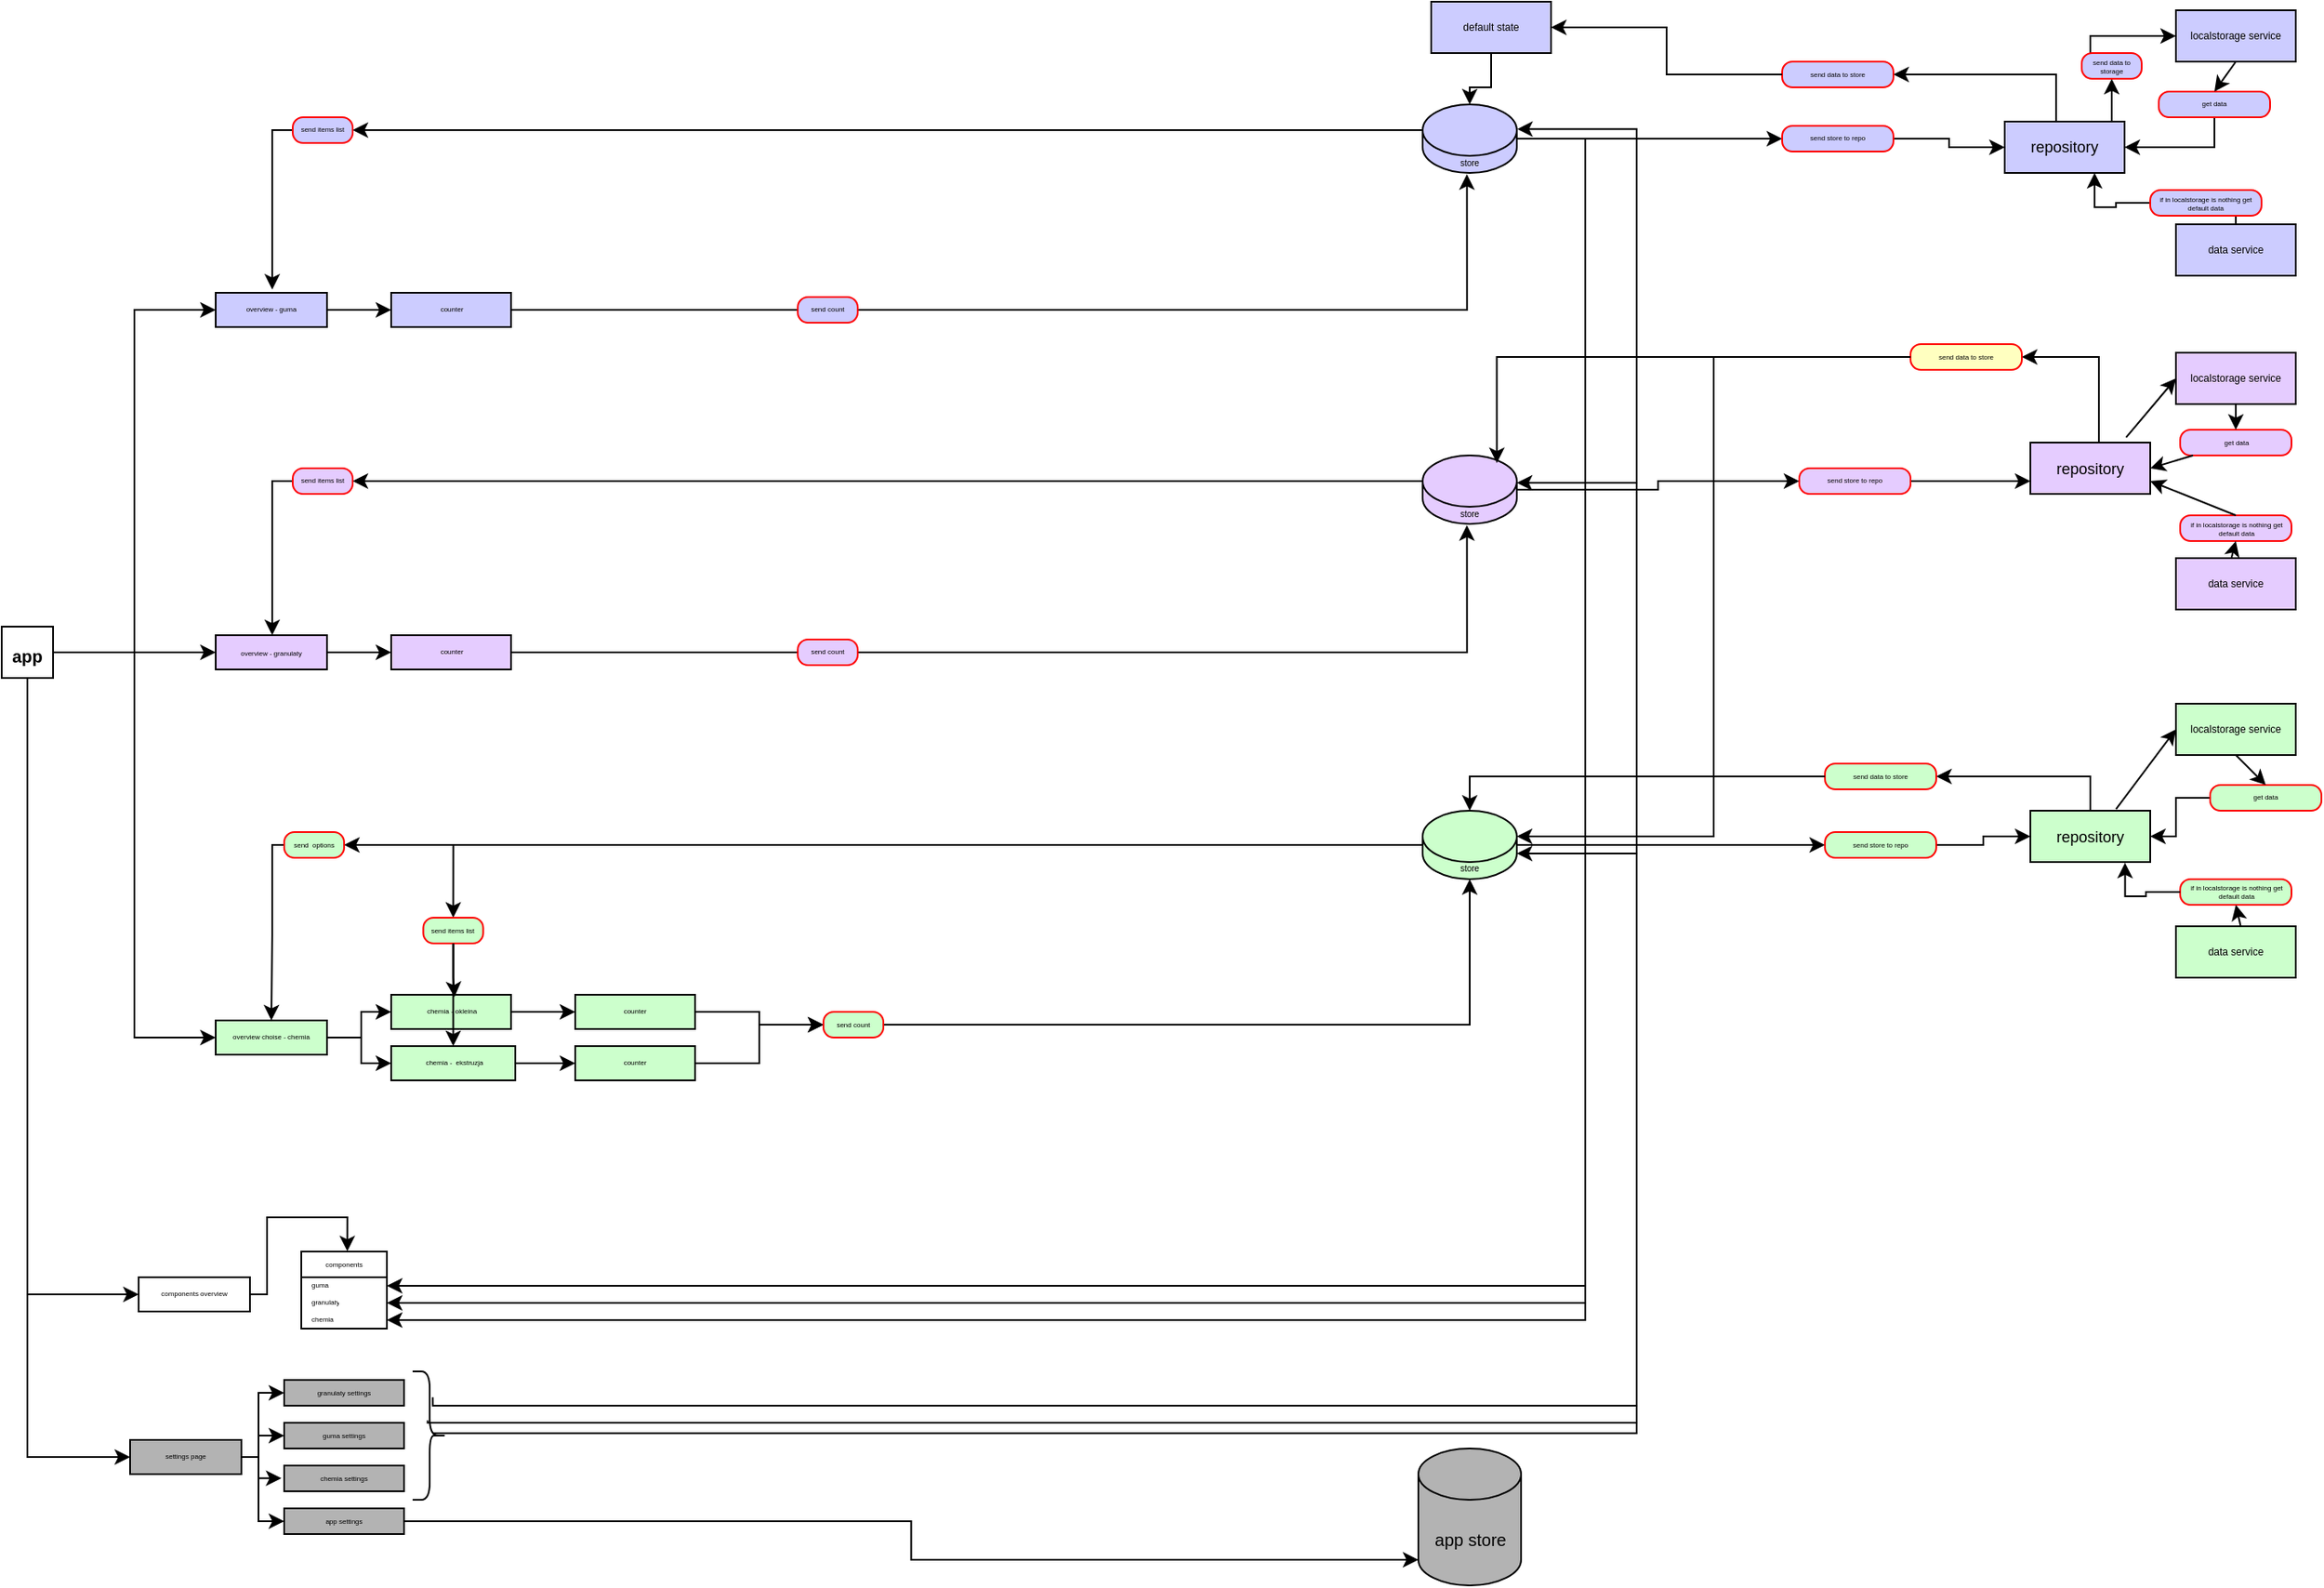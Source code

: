 <mxfile version="22.1.3" type="github">
  <diagram name="Strona-1" id="vJo_PlwXwJMytueYmFME">
    <mxGraphModel dx="1687" dy="1144" grid="1" gridSize="5" guides="1" tooltips="1" connect="1" arrows="1" fold="1" page="1" pageScale="1" pageWidth="827" pageHeight="1169" math="0" shadow="0">
      <root>
        <mxCell id="0" />
        <mxCell id="1" parent="0" />
        <mxCell id="5t5Oaj507h6tdn1SH8KS-3" style="edgeStyle=orthogonalEdgeStyle;rounded=0;orthogonalLoop=1;jettySize=auto;html=1;entryX=0;entryY=0.5;entryDx=0;entryDy=0;" parent="1" source="ZPlOU_6iHk0x4p4LW6sb-2" target="ZPlOU_6iHk0x4p4LW6sb-3" edge="1">
          <mxGeometry relative="1" as="geometry" />
        </mxCell>
        <mxCell id="5t5Oaj507h6tdn1SH8KS-4" style="edgeStyle=orthogonalEdgeStyle;rounded=0;orthogonalLoop=1;jettySize=auto;html=1;" parent="1" source="ZPlOU_6iHk0x4p4LW6sb-2" target="ZPlOU_6iHk0x4p4LW6sb-4" edge="1">
          <mxGeometry relative="1" as="geometry">
            <Array as="points">
              <mxPoint x="65" y="560" />
              <mxPoint x="65" y="560" />
            </Array>
          </mxGeometry>
        </mxCell>
        <mxCell id="5t5Oaj507h6tdn1SH8KS-5" style="edgeStyle=orthogonalEdgeStyle;rounded=0;orthogonalLoop=1;jettySize=auto;html=1;entryX=0;entryY=0.5;entryDx=0;entryDy=0;" parent="1" source="ZPlOU_6iHk0x4p4LW6sb-2" target="ZPlOU_6iHk0x4p4LW6sb-5" edge="1">
          <mxGeometry relative="1" as="geometry" />
        </mxCell>
        <mxCell id="Ds20pNaJ0cgTHtjapRfq-3" style="edgeStyle=orthogonalEdgeStyle;rounded=0;orthogonalLoop=1;jettySize=auto;html=1;entryX=0;entryY=0.5;entryDx=0;entryDy=0;" parent="1" source="ZPlOU_6iHk0x4p4LW6sb-2" target="Ds20pNaJ0cgTHtjapRfq-2" edge="1">
          <mxGeometry relative="1" as="geometry">
            <Array as="points">
              <mxPoint x="30" y="935" />
            </Array>
          </mxGeometry>
        </mxCell>
        <mxCell id="Ds20pNaJ0cgTHtjapRfq-36" style="edgeStyle=orthogonalEdgeStyle;rounded=0;orthogonalLoop=1;jettySize=auto;html=1;entryX=0;entryY=0.5;entryDx=0;entryDy=0;" parent="1" source="ZPlOU_6iHk0x4p4LW6sb-2" target="Ds20pNaJ0cgTHtjapRfq-35" edge="1">
          <mxGeometry relative="1" as="geometry">
            <Array as="points">
              <mxPoint x="30" y="1030" />
            </Array>
          </mxGeometry>
        </mxCell>
        <mxCell id="ZPlOU_6iHk0x4p4LW6sb-2" value="&lt;h1 style=&quot;line-height: 0%;&quot;&gt;&lt;font style=&quot;font-size: 10px;&quot;&gt;app&lt;/font&gt;&lt;/h1&gt;" style="whiteSpace=wrap;html=1;aspect=fixed;strokeWidth=1;" parent="1" vertex="1">
          <mxGeometry x="15" y="545" width="30" height="30" as="geometry" />
        </mxCell>
        <mxCell id="5t5Oaj507h6tdn1SH8KS-15" style="edgeStyle=orthogonalEdgeStyle;rounded=0;orthogonalLoop=1;jettySize=auto;html=1;entryX=0;entryY=0.5;entryDx=0;entryDy=0;shadow=0;fillColor=#CCCCFF;" parent="1" source="ZPlOU_6iHk0x4p4LW6sb-3" target="5t5Oaj507h6tdn1SH8KS-9" edge="1">
          <mxGeometry relative="1" as="geometry" />
        </mxCell>
        <mxCell id="ZPlOU_6iHk0x4p4LW6sb-3" value="overview - guma" style="rounded=0;whiteSpace=wrap;html=1;fontSize=4;fillColor=#CCCCFF;" parent="1" vertex="1">
          <mxGeometry x="140" y="350" width="65" height="20" as="geometry" />
        </mxCell>
        <mxCell id="5t5Oaj507h6tdn1SH8KS-16" style="edgeStyle=orthogonalEdgeStyle;rounded=0;orthogonalLoop=1;jettySize=auto;html=1;entryX=0;entryY=0.5;entryDx=0;entryDy=0;fillColor=#E5CCFF;" parent="1" source="ZPlOU_6iHk0x4p4LW6sb-4" target="5t5Oaj507h6tdn1SH8KS-11" edge="1">
          <mxGeometry relative="1" as="geometry" />
        </mxCell>
        <mxCell id="ZPlOU_6iHk0x4p4LW6sb-4" value="&lt;span style=&quot;font-size: 4px;&quot;&gt;overview - granulaty&lt;/span&gt;" style="rounded=0;whiteSpace=wrap;html=1;fontSize=6;fillColor=#E5CCFF;" parent="1" vertex="1">
          <mxGeometry x="140" y="550" width="65" height="20" as="geometry" />
        </mxCell>
        <mxCell id="5t5Oaj507h6tdn1SH8KS-17" style="edgeStyle=orthogonalEdgeStyle;rounded=0;orthogonalLoop=1;jettySize=auto;html=1;entryX=0;entryY=0.5;entryDx=0;entryDy=0;fillColor=#CCFFCC;" parent="1" source="ZPlOU_6iHk0x4p4LW6sb-5" target="5t5Oaj507h6tdn1SH8KS-12" edge="1">
          <mxGeometry relative="1" as="geometry" />
        </mxCell>
        <mxCell id="5t5Oaj507h6tdn1SH8KS-18" style="edgeStyle=orthogonalEdgeStyle;rounded=0;orthogonalLoop=1;jettySize=auto;html=1;fillColor=#CCFFCC;" parent="1" source="ZPlOU_6iHk0x4p4LW6sb-5" target="5t5Oaj507h6tdn1SH8KS-13" edge="1">
          <mxGeometry relative="1" as="geometry" />
        </mxCell>
        <mxCell id="ZPlOU_6iHk0x4p4LW6sb-5" value="overview choise - chemia" style="rounded=0;whiteSpace=wrap;html=1;fontSize=4;fillColor=#CCFFCC;" parent="1" vertex="1">
          <mxGeometry x="140" y="775" width="65" height="20" as="geometry" />
        </mxCell>
        <mxCell id="5t5Oaj507h6tdn1SH8KS-40" style="edgeStyle=orthogonalEdgeStyle;rounded=0;orthogonalLoop=1;jettySize=auto;html=1;entryX=1;entryY=0.5;entryDx=0;entryDy=0;shadow=0;fillColor=#CCCCFF;" parent="1" source="5t5Oaj507h6tdn1SH8KS-6" target="5t5Oaj507h6tdn1SH8KS-31" edge="1">
          <mxGeometry relative="1" as="geometry">
            <Array as="points">
              <mxPoint x="685" y="255" />
              <mxPoint x="685" y="255" />
            </Array>
          </mxGeometry>
        </mxCell>
        <mxCell id="Ds20pNaJ0cgTHtjapRfq-71" style="edgeStyle=orthogonalEdgeStyle;rounded=0;orthogonalLoop=1;jettySize=auto;html=1;" parent="1" source="5t5Oaj507h6tdn1SH8KS-6" target="Ds20pNaJ0cgTHtjapRfq-6" edge="1">
          <mxGeometry relative="1" as="geometry">
            <Array as="points">
              <mxPoint x="940" y="260" />
              <mxPoint x="940" y="930" />
            </Array>
          </mxGeometry>
        </mxCell>
        <mxCell id="Ds20pNaJ0cgTHtjapRfq-118" style="edgeStyle=orthogonalEdgeStyle;rounded=0;orthogonalLoop=1;jettySize=auto;html=1;entryX=0;entryY=0.5;entryDx=0;entryDy=0;shadow=0;fillColor=#CCCCFF;" parent="1" source="5t5Oaj507h6tdn1SH8KS-6" target="Ds20pNaJ0cgTHtjapRfq-115" edge="1">
          <mxGeometry relative="1" as="geometry" />
        </mxCell>
        <mxCell id="5t5Oaj507h6tdn1SH8KS-6" value="store" style="shape=cylinder3;whiteSpace=wrap;html=1;boundedLbl=1;backgroundOutline=1;size=15;fontSize=5;shadow=0;fillColor=#CCCCFF;" parent="1" vertex="1">
          <mxGeometry x="845" y="240" width="55" height="40" as="geometry" />
        </mxCell>
        <mxCell id="5t5Oaj507h6tdn1SH8KS-9" value="counter" style="rounded=0;whiteSpace=wrap;html=1;fontSize=4;fillColor=#CCCCFF;" parent="1" vertex="1">
          <mxGeometry x="242.5" y="350" width="70" height="20" as="geometry" />
        </mxCell>
        <mxCell id="Ds20pNaJ0cgTHtjapRfq-18" style="edgeStyle=orthogonalEdgeStyle;rounded=0;orthogonalLoop=1;jettySize=auto;html=1;entryX=0;entryY=0.5;entryDx=0;entryDy=0;fillColor=#CCFFCC;" parent="1" source="5t5Oaj507h6tdn1SH8KS-10" target="5t5Oaj507h6tdn1SH8KS-58" edge="1">
          <mxGeometry relative="1" as="geometry" />
        </mxCell>
        <mxCell id="5t5Oaj507h6tdn1SH8KS-10" value="counter" style="rounded=0;whiteSpace=wrap;html=1;fontSize=4;fillColor=#CCFFCC;" parent="1" vertex="1">
          <mxGeometry x="350" y="760" width="70" height="20" as="geometry" />
        </mxCell>
        <mxCell id="5t5Oaj507h6tdn1SH8KS-11" value="counter" style="rounded=0;whiteSpace=wrap;html=1;fontSize=4;fillColor=#E5CCFF;" parent="1" vertex="1">
          <mxGeometry x="242.5" y="550" width="70" height="20" as="geometry" />
        </mxCell>
        <mxCell id="5t5Oaj507h6tdn1SH8KS-19" style="edgeStyle=orthogonalEdgeStyle;rounded=0;orthogonalLoop=1;jettySize=auto;html=1;exitX=1;exitY=0.5;exitDx=0;exitDy=0;fillColor=#CCFFCC;" parent="1" source="5t5Oaj507h6tdn1SH8KS-12" target="5t5Oaj507h6tdn1SH8KS-10" edge="1">
          <mxGeometry relative="1" as="geometry" />
        </mxCell>
        <mxCell id="5t5Oaj507h6tdn1SH8KS-12" value="chemia - okleina" style="rounded=0;whiteSpace=wrap;html=1;fontSize=4;fillColor=#CCFFCC;" parent="1" vertex="1">
          <mxGeometry x="242.5" y="760" width="70" height="20" as="geometry" />
        </mxCell>
        <mxCell id="5t5Oaj507h6tdn1SH8KS-22" style="edgeStyle=orthogonalEdgeStyle;rounded=0;orthogonalLoop=1;jettySize=auto;html=1;entryX=0;entryY=0.5;entryDx=0;entryDy=0;fillColor=#CCFFCC;" parent="1" source="5t5Oaj507h6tdn1SH8KS-13" target="5t5Oaj507h6tdn1SH8KS-14" edge="1">
          <mxGeometry relative="1" as="geometry" />
        </mxCell>
        <mxCell id="5t5Oaj507h6tdn1SH8KS-13" value="chemia -&amp;nbsp; ekstruzja" style="rounded=0;whiteSpace=wrap;html=1;fontSize=4;fillColor=#CCFFCC;" parent="1" vertex="1">
          <mxGeometry x="242.5" y="790" width="72.5" height="20" as="geometry" />
        </mxCell>
        <mxCell id="Ds20pNaJ0cgTHtjapRfq-19" style="edgeStyle=orthogonalEdgeStyle;rounded=0;orthogonalLoop=1;jettySize=auto;html=1;entryX=0;entryY=0.5;entryDx=0;entryDy=0;fillColor=#CCFFCC;" parent="1" source="5t5Oaj507h6tdn1SH8KS-14" target="5t5Oaj507h6tdn1SH8KS-58" edge="1">
          <mxGeometry relative="1" as="geometry" />
        </mxCell>
        <mxCell id="5t5Oaj507h6tdn1SH8KS-14" value="counter" style="rounded=0;whiteSpace=wrap;html=1;fontSize=4;fillColor=#CCFFCC;" parent="1" vertex="1">
          <mxGeometry x="350" y="790" width="70" height="20" as="geometry" />
        </mxCell>
        <mxCell id="5t5Oaj507h6tdn1SH8KS-42" style="edgeStyle=orthogonalEdgeStyle;rounded=0;orthogonalLoop=1;jettySize=auto;html=1;entryX=1;entryY=0.5;entryDx=0;entryDy=0;fillColor=#CCFFCC;" parent="1" source="5t5Oaj507h6tdn1SH8KS-23" target="5t5Oaj507h6tdn1SH8KS-30" edge="1">
          <mxGeometry relative="1" as="geometry" />
        </mxCell>
        <mxCell id="5t5Oaj507h6tdn1SH8KS-45" style="edgeStyle=orthogonalEdgeStyle;rounded=0;orthogonalLoop=1;jettySize=auto;html=1;entryX=0.5;entryY=0;entryDx=0;entryDy=0;fillColor=#CCFFCC;" parent="1" source="5t5Oaj507h6tdn1SH8KS-23" target="5t5Oaj507h6tdn1SH8KS-44" edge="1">
          <mxGeometry relative="1" as="geometry" />
        </mxCell>
        <mxCell id="Ds20pNaJ0cgTHtjapRfq-73" style="edgeStyle=orthogonalEdgeStyle;rounded=0;orthogonalLoop=1;jettySize=auto;html=1;entryX=1;entryY=0.5;entryDx=0;entryDy=0;" parent="1" source="5t5Oaj507h6tdn1SH8KS-23" target="Ds20pNaJ0cgTHtjapRfq-8" edge="1">
          <mxGeometry relative="1" as="geometry">
            <Array as="points">
              <mxPoint x="940" y="673" />
              <mxPoint x="940" y="950" />
            </Array>
          </mxGeometry>
        </mxCell>
        <mxCell id="Ds20pNaJ0cgTHtjapRfq-120" style="edgeStyle=orthogonalEdgeStyle;rounded=0;orthogonalLoop=1;jettySize=auto;html=1;entryX=0;entryY=0.5;entryDx=0;entryDy=0;fillColor=#CCFFCC;" parent="1" source="5t5Oaj507h6tdn1SH8KS-23" target="Ds20pNaJ0cgTHtjapRfq-116" edge="1">
          <mxGeometry relative="1" as="geometry" />
        </mxCell>
        <mxCell id="5t5Oaj507h6tdn1SH8KS-23" value="store" style="shape=cylinder3;whiteSpace=wrap;html=1;boundedLbl=1;backgroundOutline=1;size=15;fontSize=5;fillColor=#CCFFCC;" parent="1" vertex="1">
          <mxGeometry x="845" y="652.5" width="55" height="40" as="geometry" />
        </mxCell>
        <mxCell id="5t5Oaj507h6tdn1SH8KS-25" style="edgeStyle=orthogonalEdgeStyle;rounded=0;orthogonalLoop=1;jettySize=auto;html=1;fillColor=#E5CCFF;" parent="1" source="5t5Oaj507h6tdn1SH8KS-28" target="ZPlOU_6iHk0x4p4LW6sb-4" edge="1">
          <mxGeometry relative="1" as="geometry">
            <Array as="points">
              <mxPoint x="173" y="460" />
            </Array>
          </mxGeometry>
        </mxCell>
        <mxCell id="Ds20pNaJ0cgTHtjapRfq-72" style="edgeStyle=orthogonalEdgeStyle;rounded=0;orthogonalLoop=1;jettySize=auto;html=1;" parent="1" source="5t5Oaj507h6tdn1SH8KS-24" target="Ds20pNaJ0cgTHtjapRfq-7" edge="1">
          <mxGeometry relative="1" as="geometry">
            <Array as="points">
              <mxPoint x="940" y="465" />
              <mxPoint x="940" y="940" />
            </Array>
          </mxGeometry>
        </mxCell>
        <mxCell id="Ds20pNaJ0cgTHtjapRfq-86" style="edgeStyle=orthogonalEdgeStyle;rounded=0;orthogonalLoop=1;jettySize=auto;html=1;fillColor=#E5CCFF;" parent="1" source="5t5Oaj507h6tdn1SH8KS-24" target="Ds20pNaJ0cgTHtjapRfq-22" edge="1">
          <mxGeometry relative="1" as="geometry" />
        </mxCell>
        <mxCell id="5t5Oaj507h6tdn1SH8KS-24" value="store" style="shape=cylinder3;whiteSpace=wrap;html=1;boundedLbl=1;backgroundOutline=1;size=15;fontSize=5;fillColor=#E5CCFF;" parent="1" vertex="1">
          <mxGeometry x="845" y="445" width="55" height="40" as="geometry" />
        </mxCell>
        <mxCell id="5t5Oaj507h6tdn1SH8KS-26" style="edgeStyle=orthogonalEdgeStyle;rounded=0;orthogonalLoop=1;jettySize=auto;html=1;entryX=0.508;entryY=-0.094;entryDx=0;entryDy=0;entryPerimeter=0;shadow=0;fillColor=#CCCCFF;" parent="1" source="5t5Oaj507h6tdn1SH8KS-31" target="ZPlOU_6iHk0x4p4LW6sb-3" edge="1">
          <mxGeometry relative="1" as="geometry">
            <Array as="points">
              <mxPoint x="173" y="255" />
            </Array>
          </mxGeometry>
        </mxCell>
        <mxCell id="5t5Oaj507h6tdn1SH8KS-43" style="edgeStyle=orthogonalEdgeStyle;rounded=0;orthogonalLoop=1;jettySize=auto;html=1;entryX=0.5;entryY=0;entryDx=0;entryDy=0;fillColor=#CCFFCC;" parent="1" source="5t5Oaj507h6tdn1SH8KS-30" target="ZPlOU_6iHk0x4p4LW6sb-5" edge="1">
          <mxGeometry relative="1" as="geometry">
            <Array as="points">
              <mxPoint x="173" y="673" />
              <mxPoint x="173" y="725" />
            </Array>
          </mxGeometry>
        </mxCell>
        <mxCell id="5t5Oaj507h6tdn1SH8KS-30" value="send&amp;nbsp; options" style="rounded=1;whiteSpace=wrap;html=1;arcSize=40;fontColor=#000000;fillColor=#CCFFCC;strokeColor=#ff0000;fontSize=4;" parent="1" vertex="1">
          <mxGeometry x="180" y="665" width="35" height="15" as="geometry" />
        </mxCell>
        <mxCell id="5t5Oaj507h6tdn1SH8KS-37" value="" style="edgeStyle=orthogonalEdgeStyle;rounded=0;orthogonalLoop=1;jettySize=auto;html=1;fillColor=#E5CCFF;" parent="1" source="5t5Oaj507h6tdn1SH8KS-24" target="5t5Oaj507h6tdn1SH8KS-28" edge="1">
          <mxGeometry relative="1" as="geometry">
            <mxPoint x="250" y="510" as="sourcePoint" />
            <mxPoint x="173" y="550" as="targetPoint" />
            <Array as="points">
              <mxPoint x="690" y="460" />
              <mxPoint x="690" y="460" />
            </Array>
          </mxGeometry>
        </mxCell>
        <mxCell id="5t5Oaj507h6tdn1SH8KS-28" value="send items list" style="rounded=1;whiteSpace=wrap;html=1;arcSize=40;fontColor=#000000;fillColor=#E5CCFF;strokeColor=#ff0000;fontSize=4;" parent="1" vertex="1">
          <mxGeometry x="185" y="452.5" width="35" height="15" as="geometry" />
        </mxCell>
        <mxCell id="5t5Oaj507h6tdn1SH8KS-31" value="send items list" style="rounded=1;whiteSpace=wrap;html=1;arcSize=40;fontColor=#000000;fillColor=#CCCCFF;strokeColor=#ff0000;fontSize=4;shadow=0;" parent="1" vertex="1">
          <mxGeometry x="185" y="247.5" width="35" height="15" as="geometry" />
        </mxCell>
        <mxCell id="5t5Oaj507h6tdn1SH8KS-47" style="edgeStyle=orthogonalEdgeStyle;rounded=0;orthogonalLoop=1;jettySize=auto;html=1;entryX=0.5;entryY=0;entryDx=0;entryDy=0;fillColor=#CCFFCC;" parent="1" source="5t5Oaj507h6tdn1SH8KS-44" target="5t5Oaj507h6tdn1SH8KS-13" edge="1">
          <mxGeometry relative="1" as="geometry" />
        </mxCell>
        <mxCell id="5t5Oaj507h6tdn1SH8KS-44" value="send items list" style="rounded=1;whiteSpace=wrap;html=1;arcSize=40;fontColor=#000000;fillColor=#CCFFCC;strokeColor=#ff0000;fontSize=4;" parent="1" vertex="1">
          <mxGeometry x="261.25" y="715" width="35" height="15" as="geometry" />
        </mxCell>
        <mxCell id="5t5Oaj507h6tdn1SH8KS-46" style="edgeStyle=orthogonalEdgeStyle;rounded=0;orthogonalLoop=1;jettySize=auto;html=1;entryX=0.528;entryY=0.068;entryDx=0;entryDy=0;entryPerimeter=0;fillColor=#CCFFCC;" parent="1" source="5t5Oaj507h6tdn1SH8KS-44" target="5t5Oaj507h6tdn1SH8KS-12" edge="1">
          <mxGeometry relative="1" as="geometry" />
        </mxCell>
        <mxCell id="5t5Oaj507h6tdn1SH8KS-48" style="edgeStyle=orthogonalEdgeStyle;rounded=0;orthogonalLoop=1;jettySize=auto;html=1;entryX=0.47;entryY=1.019;entryDx=0;entryDy=0;entryPerimeter=0;fillColor=#E5CCFF;" parent="1" source="5t5Oaj507h6tdn1SH8KS-57" target="5t5Oaj507h6tdn1SH8KS-24" edge="1">
          <mxGeometry relative="1" as="geometry" />
        </mxCell>
        <mxCell id="5t5Oaj507h6tdn1SH8KS-49" style="edgeStyle=orthogonalEdgeStyle;rounded=0;orthogonalLoop=1;jettySize=auto;html=1;entryX=0.47;entryY=1.019;entryDx=0;entryDy=0;entryPerimeter=0;shadow=0;fillColor=#CCCCFF;" parent="1" source="5t5Oaj507h6tdn1SH8KS-9" target="5t5Oaj507h6tdn1SH8KS-6" edge="1">
          <mxGeometry relative="1" as="geometry" />
        </mxCell>
        <mxCell id="5t5Oaj507h6tdn1SH8KS-56" value="send count" style="rounded=1;whiteSpace=wrap;html=1;arcSize=40;fontColor=#000000;fillColor=#CCCCFF;strokeColor=#ff0000;fontSize=4;shadow=0;" parent="1" vertex="1">
          <mxGeometry x="480" y="352.5" width="35" height="15" as="geometry" />
        </mxCell>
        <mxCell id="Ds20pNaJ0cgTHtjapRfq-16" style="edgeStyle=orthogonalEdgeStyle;rounded=0;orthogonalLoop=1;jettySize=auto;html=1;fillColor=#CCFFCC;" parent="1" source="5t5Oaj507h6tdn1SH8KS-58" target="5t5Oaj507h6tdn1SH8KS-23" edge="1">
          <mxGeometry relative="1" as="geometry" />
        </mxCell>
        <mxCell id="5t5Oaj507h6tdn1SH8KS-58" value="send count" style="rounded=1;whiteSpace=wrap;html=1;arcSize=40;fontColor=#000000;fillColor=#CCFFCC;strokeColor=#ff0000;fontSize=4;" parent="1" vertex="1">
          <mxGeometry x="495" y="770" width="35" height="15" as="geometry" />
        </mxCell>
        <mxCell id="Ds20pNaJ0cgTHtjapRfq-2" value="components overview" style="rounded=0;whiteSpace=wrap;html=1;fontSize=4;" parent="1" vertex="1">
          <mxGeometry x="95" y="925" width="65" height="20" as="geometry" />
        </mxCell>
        <mxCell id="Ds20pNaJ0cgTHtjapRfq-4" value="app store" style="shape=cylinder3;whiteSpace=wrap;html=1;boundedLbl=1;backgroundOutline=1;size=15;fontSize=10;fillColor=#B3B3B3;" parent="1" vertex="1">
          <mxGeometry x="842.5" y="1025" width="60" height="80" as="geometry" />
        </mxCell>
        <mxCell id="Ds20pNaJ0cgTHtjapRfq-5" value="components" style="swimlane;fontStyle=0;childLayout=stackLayout;horizontal=1;startSize=15;horizontalStack=0;resizeParent=1;resizeParentMax=0;resizeLast=0;collapsible=1;marginBottom=0;whiteSpace=wrap;html=1;fontSize=4;" parent="1" vertex="1">
          <mxGeometry x="190" y="910" width="50" height="45" as="geometry">
            <mxRectangle x="190" y="910" width="45" height="20" as="alternateBounds" />
          </mxGeometry>
        </mxCell>
        <mxCell id="Ds20pNaJ0cgTHtjapRfq-6" value="guma" style="text;strokeColor=none;fillColor=none;align=left;verticalAlign=middle;spacingLeft=4;spacingRight=4;overflow=hidden;points=[[0,0.5],[1,0.5]];portConstraint=eastwest;rotatable=0;whiteSpace=wrap;html=1;fontSize=4;" parent="Ds20pNaJ0cgTHtjapRfq-5" vertex="1">
          <mxGeometry y="15" width="50" height="10" as="geometry" />
        </mxCell>
        <mxCell id="Ds20pNaJ0cgTHtjapRfq-7" value="granulaty" style="text;strokeColor=none;fillColor=none;align=left;verticalAlign=middle;spacingLeft=4;spacingRight=4;overflow=hidden;points=[[0,0.5],[1,0.5]];portConstraint=eastwest;rotatable=0;whiteSpace=wrap;html=1;fontSize=4;" parent="Ds20pNaJ0cgTHtjapRfq-5" vertex="1">
          <mxGeometry y="25" width="50" height="10" as="geometry" />
        </mxCell>
        <mxCell id="Ds20pNaJ0cgTHtjapRfq-8" value="chemia" style="text;strokeColor=none;fillColor=none;align=left;verticalAlign=middle;spacingLeft=4;spacingRight=4;overflow=hidden;points=[[0,0.5],[1,0.5]];portConstraint=eastwest;rotatable=0;whiteSpace=wrap;html=1;fontSize=4;" parent="Ds20pNaJ0cgTHtjapRfq-5" vertex="1">
          <mxGeometry y="35" width="50" height="10" as="geometry" />
        </mxCell>
        <mxCell id="Ds20pNaJ0cgTHtjapRfq-9" style="edgeStyle=orthogonalEdgeStyle;rounded=0;orthogonalLoop=1;jettySize=auto;html=1;entryX=0.537;entryY=-0.004;entryDx=0;entryDy=0;entryPerimeter=0;" parent="1" source="Ds20pNaJ0cgTHtjapRfq-2" target="Ds20pNaJ0cgTHtjapRfq-5" edge="1">
          <mxGeometry relative="1" as="geometry">
            <Array as="points">
              <mxPoint x="170" y="935" />
              <mxPoint x="170" y="890" />
              <mxPoint x="217" y="890" />
            </Array>
          </mxGeometry>
        </mxCell>
        <mxCell id="Ds20pNaJ0cgTHtjapRfq-17" value="" style="edgeStyle=orthogonalEdgeStyle;rounded=0;orthogonalLoop=1;jettySize=auto;html=1;entryX=0.47;entryY=1.019;entryDx=0;entryDy=0;entryPerimeter=0;fillColor=#E5CCFF;" parent="1" source="5t5Oaj507h6tdn1SH8KS-11" target="5t5Oaj507h6tdn1SH8KS-57" edge="1">
          <mxGeometry relative="1" as="geometry">
            <mxPoint x="313" y="560" as="sourcePoint" />
            <mxPoint x="646" y="481" as="targetPoint" />
            <Array as="points">
              <mxPoint x="497" y="560" />
            </Array>
          </mxGeometry>
        </mxCell>
        <mxCell id="5t5Oaj507h6tdn1SH8KS-57" value="send count" style="rounded=1;whiteSpace=wrap;html=1;arcSize=40;fontColor=#000000;fillColor=#E5CCFF;strokeColor=#ff0000;fontSize=4;" parent="1" vertex="1">
          <mxGeometry x="480" y="552.5" width="35" height="15" as="geometry" />
        </mxCell>
        <mxCell id="Ds20pNaJ0cgTHtjapRfq-83" style="edgeStyle=orthogonalEdgeStyle;rounded=0;orthogonalLoop=1;jettySize=auto;html=1;entryX=0;entryY=0.75;entryDx=0;entryDy=0;fillColor=#E5CCFF;" parent="1" source="Ds20pNaJ0cgTHtjapRfq-22" target="Ds20pNaJ0cgTHtjapRfq-30" edge="1">
          <mxGeometry relative="1" as="geometry" />
        </mxCell>
        <mxCell id="Ds20pNaJ0cgTHtjapRfq-22" value="send store to repo" style="rounded=1;whiteSpace=wrap;html=1;arcSize=40;fontColor=#000000;fillColor=#E5CCFF;strokeColor=#ff0000;fontSize=4;" parent="1" vertex="1">
          <mxGeometry x="1065" y="452.5" width="65" height="15" as="geometry" />
        </mxCell>
        <mxCell id="Ds20pNaJ0cgTHtjapRfq-93" style="edgeStyle=orthogonalEdgeStyle;rounded=0;orthogonalLoop=1;jettySize=auto;html=1;entryX=1;entryY=0.5;entryDx=0;entryDy=0;fillColor=#E5CCFF;" parent="1" source="Ds20pNaJ0cgTHtjapRfq-30" target="Ds20pNaJ0cgTHtjapRfq-89" edge="1">
          <mxGeometry relative="1" as="geometry">
            <Array as="points">
              <mxPoint x="1240" y="388" />
            </Array>
          </mxGeometry>
        </mxCell>
        <mxCell id="Ds20pNaJ0cgTHtjapRfq-30" value="repository" style="rounded=0;whiteSpace=wrap;html=1;fontSize=9;fillColor=#E5CCFF;" parent="1" vertex="1">
          <mxGeometry x="1200" y="437.5" width="70" height="30" as="geometry" />
        </mxCell>
        <mxCell id="Ds20pNaJ0cgTHtjapRfq-43" style="edgeStyle=orthogonalEdgeStyle;rounded=0;orthogonalLoop=1;jettySize=auto;html=1;entryX=0;entryY=0.5;entryDx=0;entryDy=0;fillColor=#B3B3B3;" parent="1" source="Ds20pNaJ0cgTHtjapRfq-35" target="Ds20pNaJ0cgTHtjapRfq-38" edge="1">
          <mxGeometry relative="1" as="geometry">
            <Array as="points">
              <mxPoint x="165" y="1030" />
              <mxPoint x="165" y="992" />
            </Array>
          </mxGeometry>
        </mxCell>
        <mxCell id="Ds20pNaJ0cgTHtjapRfq-44" style="edgeStyle=orthogonalEdgeStyle;rounded=0;orthogonalLoop=1;jettySize=auto;html=1;entryX=0;entryY=0.5;entryDx=0;entryDy=0;fillColor=#B3B3B3;" parent="1" source="Ds20pNaJ0cgTHtjapRfq-35" target="Ds20pNaJ0cgTHtjapRfq-39" edge="1">
          <mxGeometry relative="1" as="geometry">
            <Array as="points">
              <mxPoint x="165" y="1030" />
              <mxPoint x="165" y="1018" />
            </Array>
          </mxGeometry>
        </mxCell>
        <mxCell id="Ds20pNaJ0cgTHtjapRfq-47" style="edgeStyle=orthogonalEdgeStyle;rounded=0;orthogonalLoop=1;jettySize=auto;html=1;entryX=0;entryY=0.5;entryDx=0;entryDy=0;fillColor=#B3B3B3;" parent="1" source="Ds20pNaJ0cgTHtjapRfq-35" target="Ds20pNaJ0cgTHtjapRfq-41" edge="1">
          <mxGeometry relative="1" as="geometry">
            <Array as="points">
              <mxPoint x="165" y="1030" />
              <mxPoint x="165" y="1068" />
            </Array>
          </mxGeometry>
        </mxCell>
        <mxCell id="Ds20pNaJ0cgTHtjapRfq-35" value="settings page&lt;br&gt;" style="rounded=0;whiteSpace=wrap;html=1;fontSize=4;fillColor=#B3B3B3;" parent="1" vertex="1">
          <mxGeometry x="90" y="1020" width="65" height="20" as="geometry" />
        </mxCell>
        <mxCell id="Ds20pNaJ0cgTHtjapRfq-38" value="granulaty settings" style="rounded=0;whiteSpace=wrap;html=1;fontSize=4;fillColor=#B3B3B3;" parent="1" vertex="1">
          <mxGeometry x="180" y="985" width="70" height="15" as="geometry" />
        </mxCell>
        <mxCell id="Ds20pNaJ0cgTHtjapRfq-39" value="guma settings" style="rounded=0;whiteSpace=wrap;html=1;fontSize=4;fillColor=#B3B3B3;" parent="1" vertex="1">
          <mxGeometry x="180" y="1010" width="70" height="15" as="geometry" />
        </mxCell>
        <mxCell id="Ds20pNaJ0cgTHtjapRfq-40" value="chemia settings" style="rounded=0;whiteSpace=wrap;html=1;fontSize=4;fillColor=#B3B3B3;" parent="1" vertex="1">
          <mxGeometry x="180" y="1035" width="70" height="15" as="geometry" />
        </mxCell>
        <mxCell id="Ds20pNaJ0cgTHtjapRfq-41" value="app settings" style="rounded=0;whiteSpace=wrap;html=1;fontSize=4;fillColor=#B3B3B3;" parent="1" vertex="1">
          <mxGeometry x="180" y="1060" width="70" height="15" as="geometry" />
        </mxCell>
        <mxCell id="Ds20pNaJ0cgTHtjapRfq-45" style="edgeStyle=orthogonalEdgeStyle;rounded=0;orthogonalLoop=1;jettySize=auto;html=1;entryX=-0.023;entryY=0.495;entryDx=0;entryDy=0;entryPerimeter=0;fillColor=#B3B3B3;" parent="1" source="Ds20pNaJ0cgTHtjapRfq-35" target="Ds20pNaJ0cgTHtjapRfq-40" edge="1">
          <mxGeometry relative="1" as="geometry">
            <Array as="points">
              <mxPoint x="165" y="1030" />
              <mxPoint x="165" y="1042" />
            </Array>
          </mxGeometry>
        </mxCell>
        <mxCell id="Ds20pNaJ0cgTHtjapRfq-58" value="" style="shape=curlyBracket;whiteSpace=wrap;html=1;rounded=1;flipH=1;labelPosition=right;verticalLabelPosition=middle;align=left;verticalAlign=middle;fillColor=#B3B3B3;" parent="1" vertex="1">
          <mxGeometry x="255" y="980" width="20" height="75" as="geometry" />
        </mxCell>
        <mxCell id="Ds20pNaJ0cgTHtjapRfq-74" style="edgeStyle=orthogonalEdgeStyle;rounded=0;orthogonalLoop=1;jettySize=auto;html=1;entryX=1;entryY=1;entryDx=0;entryDy=-15;entryPerimeter=0;exitX=0.559;exitY=0.381;exitDx=0;exitDy=0;exitPerimeter=0;" parent="1" source="Ds20pNaJ0cgTHtjapRfq-58" target="5t5Oaj507h6tdn1SH8KS-23" edge="1">
          <mxGeometry relative="1" as="geometry">
            <Array as="points">
              <mxPoint x="264" y="1010" />
              <mxPoint x="970" y="1010" />
              <mxPoint x="970" y="678" />
            </Array>
          </mxGeometry>
        </mxCell>
        <mxCell id="Ds20pNaJ0cgTHtjapRfq-75" style="edgeStyle=orthogonalEdgeStyle;rounded=0;orthogonalLoop=1;jettySize=auto;html=1;exitX=0.412;exitY=0.515;exitDx=0;exitDy=0;exitPerimeter=0;" parent="1" target="5t5Oaj507h6tdn1SH8KS-24" edge="1">
          <mxGeometry relative="1" as="geometry">
            <mxPoint x="266.76" y="1016.125" as="sourcePoint" />
            <mxPoint x="900" y="460" as="targetPoint" />
            <Array as="points">
              <mxPoint x="267" y="1017" />
              <mxPoint x="970" y="1017" />
              <mxPoint x="970" y="461" />
            </Array>
          </mxGeometry>
        </mxCell>
        <mxCell id="Ds20pNaJ0cgTHtjapRfq-76" style="edgeStyle=orthogonalEdgeStyle;rounded=0;orthogonalLoop=1;jettySize=auto;html=1;entryX=1.004;entryY=0.798;entryDx=0;entryDy=0;entryPerimeter=0;exitX=0.412;exitY=0.201;exitDx=0;exitDy=0;exitPerimeter=0;" parent="1" source="Ds20pNaJ0cgTHtjapRfq-58" edge="1">
          <mxGeometry relative="1" as="geometry">
            <mxPoint x="275" y="999.999" as="sourcePoint" />
            <mxPoint x="900.22" y="254.39" as="targetPoint" />
            <Array as="points">
              <mxPoint x="267" y="1000" />
              <mxPoint x="970" y="1000" />
              <mxPoint x="970" y="254" />
            </Array>
          </mxGeometry>
        </mxCell>
        <mxCell id="Ds20pNaJ0cgTHtjapRfq-89" value="send data to store" style="rounded=1;whiteSpace=wrap;html=1;arcSize=40;fontColor=#000000;fillColor=#ffffc0;strokeColor=#ff0000;fontSize=4;" parent="1" vertex="1">
          <mxGeometry x="1130" y="380" width="65" height="15" as="geometry" />
        </mxCell>
        <mxCell id="Ds20pNaJ0cgTHtjapRfq-91" style="edgeStyle=orthogonalEdgeStyle;rounded=0;orthogonalLoop=1;jettySize=auto;html=1;entryX=0.788;entryY=0.111;entryDx=0;entryDy=0;entryPerimeter=0;fillColor=#E5CCFF;" parent="1" source="Ds20pNaJ0cgTHtjapRfq-89" target="5t5Oaj507h6tdn1SH8KS-24" edge="1">
          <mxGeometry relative="1" as="geometry" />
        </mxCell>
        <mxCell id="Ds20pNaJ0cgTHtjapRfq-92" style="edgeStyle=orthogonalEdgeStyle;rounded=0;orthogonalLoop=1;jettySize=auto;html=1;entryX=1;entryY=0;entryDx=0;entryDy=15;entryPerimeter=0;" parent="1" source="Ds20pNaJ0cgTHtjapRfq-89" target="5t5Oaj507h6tdn1SH8KS-23" edge="1">
          <mxGeometry relative="1" as="geometry" />
        </mxCell>
        <mxCell id="Ds20pNaJ0cgTHtjapRfq-94" style="edgeStyle=orthogonalEdgeStyle;rounded=0;orthogonalLoop=1;jettySize=auto;html=1;entryX=0;entryY=1;entryDx=0;entryDy=-15;entryPerimeter=0;fillColor=#B3B3B3;" parent="1" source="Ds20pNaJ0cgTHtjapRfq-41" target="Ds20pNaJ0cgTHtjapRfq-4" edge="1">
          <mxGeometry relative="1" as="geometry" />
        </mxCell>
        <mxCell id="Ds20pNaJ0cgTHtjapRfq-125" style="edgeStyle=orthogonalEdgeStyle;rounded=0;orthogonalLoop=1;jettySize=auto;html=1;entryX=1;entryY=0.5;entryDx=0;entryDy=0;fillColor=#CCFFCC;" parent="1" source="Ds20pNaJ0cgTHtjapRfq-102" target="Ds20pNaJ0cgTHtjapRfq-123" edge="1">
          <mxGeometry relative="1" as="geometry">
            <Array as="points">
              <mxPoint x="1235" y="633" />
            </Array>
          </mxGeometry>
        </mxCell>
        <mxCell id="Ds20pNaJ0cgTHtjapRfq-102" value="repository" style="rounded=0;whiteSpace=wrap;html=1;fontSize=9;fillColor=#CCFFCC;" parent="1" vertex="1">
          <mxGeometry x="1200" y="652.5" width="70" height="30" as="geometry" />
        </mxCell>
        <mxCell id="Ds20pNaJ0cgTHtjapRfq-128" style="edgeStyle=orthogonalEdgeStyle;rounded=0;orthogonalLoop=1;jettySize=auto;html=1;entryX=1;entryY=0.5;entryDx=0;entryDy=0;shadow=0;fillColor=#CCCCFF;" parent="1" source="Ds20pNaJ0cgTHtjapRfq-103" target="Ds20pNaJ0cgTHtjapRfq-124" edge="1">
          <mxGeometry relative="1" as="geometry">
            <Array as="points">
              <mxPoint x="1215" y="223" />
            </Array>
          </mxGeometry>
        </mxCell>
        <mxCell id="rY2qerbd-AVFVU8dEOey-11" style="edgeStyle=orthogonalEdgeStyle;rounded=0;orthogonalLoop=1;jettySize=auto;html=1;entryX=0.5;entryY=1;entryDx=0;entryDy=0;shadow=0;fillColor=#CCCCFF;" parent="1" source="Ds20pNaJ0cgTHtjapRfq-103" target="rY2qerbd-AVFVU8dEOey-8" edge="1">
          <mxGeometry relative="1" as="geometry">
            <Array as="points">
              <mxPoint x="1248" y="230" />
            </Array>
          </mxGeometry>
        </mxCell>
        <mxCell id="Ds20pNaJ0cgTHtjapRfq-103" value="repository" style="rounded=0;whiteSpace=wrap;html=1;fontSize=9;shadow=0;fillColor=#CCCCFF;" parent="1" vertex="1">
          <mxGeometry x="1185" y="250" width="70" height="30" as="geometry" />
        </mxCell>
        <mxCell id="ga0aTGq5n_T8TdYrd-2X-12" style="edgeStyle=orthogonalEdgeStyle;rounded=0;orthogonalLoop=1;jettySize=auto;html=1;entryX=1;entryY=0.5;entryDx=0;entryDy=0;shadow=0;fillColor=#CCCCFF;" edge="1" parent="1" source="Ds20pNaJ0cgTHtjapRfq-107" target="Ds20pNaJ0cgTHtjapRfq-103">
          <mxGeometry relative="1" as="geometry">
            <Array as="points">
              <mxPoint x="1308" y="265" />
            </Array>
          </mxGeometry>
        </mxCell>
        <mxCell id="Ds20pNaJ0cgTHtjapRfq-107" value="get data" style="rounded=1;whiteSpace=wrap;html=1;arcSize=40;fontColor=#000000;fillColor=#CCCCFF;strokeColor=#ff0000;fontSize=4;shadow=0;" parent="1" vertex="1">
          <mxGeometry x="1275" y="232.5" width="65" height="15" as="geometry" />
        </mxCell>
        <mxCell id="Ds20pNaJ0cgTHtjapRfq-122" value="" style="edgeStyle=orthogonalEdgeStyle;rounded=0;orthogonalLoop=1;jettySize=auto;html=1;fillColor=#CCFFCC;" parent="1" source="Ds20pNaJ0cgTHtjapRfq-116" target="Ds20pNaJ0cgTHtjapRfq-102" edge="1">
          <mxGeometry relative="1" as="geometry" />
        </mxCell>
        <mxCell id="Ds20pNaJ0cgTHtjapRfq-116" value="send store to repo" style="rounded=1;whiteSpace=wrap;html=1;arcSize=40;fontColor=#000000;fillColor=#CCFFCC;strokeColor=#ff0000;fontSize=4;" parent="1" vertex="1">
          <mxGeometry x="1080" y="665" width="65" height="15" as="geometry" />
        </mxCell>
        <mxCell id="Ds20pNaJ0cgTHtjapRfq-119" value="" style="edgeStyle=orthogonalEdgeStyle;rounded=0;orthogonalLoop=1;jettySize=auto;html=1;shadow=0;fillColor=#CCCCFF;" parent="1" source="Ds20pNaJ0cgTHtjapRfq-115" target="Ds20pNaJ0cgTHtjapRfq-103" edge="1">
          <mxGeometry relative="1" as="geometry" />
        </mxCell>
        <mxCell id="Ds20pNaJ0cgTHtjapRfq-115" value="send store to repo" style="rounded=1;whiteSpace=wrap;html=1;arcSize=40;fontColor=#000000;fillColor=#CCCCFF;strokeColor=#ff0000;fontSize=4;shadow=0;" parent="1" vertex="1">
          <mxGeometry x="1055" y="252.5" width="65" height="15" as="geometry" />
        </mxCell>
        <mxCell id="Ds20pNaJ0cgTHtjapRfq-123" value="send data to store" style="rounded=1;whiteSpace=wrap;html=1;arcSize=40;fontColor=#000000;fillColor=#CCFFCC;strokeColor=#ff0000;fontSize=4;" parent="1" vertex="1">
          <mxGeometry x="1080" y="625" width="65" height="15" as="geometry" />
        </mxCell>
        <mxCell id="Ds20pNaJ0cgTHtjapRfq-124" value="send data to store" style="rounded=1;whiteSpace=wrap;html=1;arcSize=40;fontColor=#000000;fillColor=#CCCCFF;strokeColor=#ff0000;fontSize=4;shadow=0;" parent="1" vertex="1">
          <mxGeometry x="1055" y="215" width="65" height="15" as="geometry" />
        </mxCell>
        <mxCell id="Ds20pNaJ0cgTHtjapRfq-126" style="edgeStyle=orthogonalEdgeStyle;rounded=0;orthogonalLoop=1;jettySize=auto;html=1;entryX=0.5;entryY=0;entryDx=0;entryDy=0;entryPerimeter=0;fillColor=#CCFFCC;" parent="1" source="Ds20pNaJ0cgTHtjapRfq-123" target="5t5Oaj507h6tdn1SH8KS-23" edge="1">
          <mxGeometry relative="1" as="geometry" />
        </mxCell>
        <mxCell id="Ds20pNaJ0cgTHtjapRfq-127" style="edgeStyle=orthogonalEdgeStyle;rounded=0;orthogonalLoop=1;jettySize=auto;html=1;entryX=1;entryY=0.5;entryDx=0;entryDy=0;shadow=0;fillColor=#CCCCFF;" parent="1" source="Ds20pNaJ0cgTHtjapRfq-124" target="rY2qerbd-AVFVU8dEOey-4" edge="1">
          <mxGeometry relative="1" as="geometry" />
        </mxCell>
        <mxCell id="rY2qerbd-AVFVU8dEOey-3" value="localstorage service" style="rounded=0;whiteSpace=wrap;html=1;fontSize=6;shadow=0;fillColor=#CCCCFF;" parent="1" vertex="1">
          <mxGeometry x="1285" y="185" width="70" height="30" as="geometry" />
        </mxCell>
        <mxCell id="rY2qerbd-AVFVU8dEOey-4" value="default state" style="rounded=0;whiteSpace=wrap;html=1;fontSize=6;shadow=0;fillColor=#CCCCFF;" parent="1" vertex="1">
          <mxGeometry x="850" y="180" width="70" height="30" as="geometry" />
        </mxCell>
        <mxCell id="rY2qerbd-AVFVU8dEOey-5" style="edgeStyle=orthogonalEdgeStyle;rounded=0;orthogonalLoop=1;jettySize=auto;html=1;entryX=0.5;entryY=0;entryDx=0;entryDy=0;entryPerimeter=0;shadow=0;fillColor=#CCCCFF;" parent="1" source="rY2qerbd-AVFVU8dEOey-4" target="5t5Oaj507h6tdn1SH8KS-6" edge="1">
          <mxGeometry relative="1" as="geometry" />
        </mxCell>
        <mxCell id="rY2qerbd-AVFVU8dEOey-14" style="edgeStyle=orthogonalEdgeStyle;rounded=0;orthogonalLoop=1;jettySize=auto;html=1;entryX=0;entryY=0.5;entryDx=0;entryDy=0;shadow=0;fillColor=#CCCCFF;" parent="1" source="rY2qerbd-AVFVU8dEOey-8" target="rY2qerbd-AVFVU8dEOey-3" edge="1">
          <mxGeometry relative="1" as="geometry">
            <Array as="points">
              <mxPoint x="1235" y="200" />
            </Array>
          </mxGeometry>
        </mxCell>
        <mxCell id="rY2qerbd-AVFVU8dEOey-8" value="send data to storage" style="rounded=1;whiteSpace=wrap;html=1;arcSize=40;fontColor=#000000;fillColor=#CCCCFF;strokeColor=#ff0000;fontSize=4;shadow=0;" parent="1" vertex="1">
          <mxGeometry x="1230" y="210" width="35" height="15" as="geometry" />
        </mxCell>
        <mxCell id="ga0aTGq5n_T8TdYrd-2X-1" value="data service" style="rounded=0;whiteSpace=wrap;html=1;fontSize=6;shadow=0;fillColor=#CCCCFF;" vertex="1" parent="1">
          <mxGeometry x="1285" y="310" width="70" height="30" as="geometry" />
        </mxCell>
        <mxCell id="ga0aTGq5n_T8TdYrd-2X-4" value="" style="edgeStyle=orthogonalEdgeStyle;rounded=0;orthogonalLoop=1;jettySize=auto;html=1;entryX=0.5;entryY=1;entryDx=0;entryDy=0;shadow=0;fillColor=#CCCCFF;" edge="1" parent="1" source="ga0aTGq5n_T8TdYrd-2X-1" target="ga0aTGq5n_T8TdYrd-2X-3">
          <mxGeometry relative="1" as="geometry">
            <mxPoint x="1310" y="310" as="sourcePoint" />
            <mxPoint x="1318" y="273" as="targetPoint" />
          </mxGeometry>
        </mxCell>
        <mxCell id="ga0aTGq5n_T8TdYrd-2X-5" style="edgeStyle=orthogonalEdgeStyle;rounded=0;orthogonalLoop=1;jettySize=auto;html=1;entryX=0.75;entryY=1;entryDx=0;entryDy=0;shadow=0;fillColor=#CCCCFF;" edge="1" parent="1" source="ga0aTGq5n_T8TdYrd-2X-3" target="Ds20pNaJ0cgTHtjapRfq-103">
          <mxGeometry relative="1" as="geometry" />
        </mxCell>
        <mxCell id="ga0aTGq5n_T8TdYrd-2X-3" value="if in localstorage is nothing get default data" style="rounded=1;whiteSpace=wrap;html=1;arcSize=40;fontColor=#000000;fillColor=#CCCCFF;strokeColor=#ff0000;fontSize=4;shadow=0;" vertex="1" parent="1">
          <mxGeometry x="1270" y="290" width="65" height="15" as="geometry" />
        </mxCell>
        <mxCell id="ga0aTGq5n_T8TdYrd-2X-11" value="" style="endArrow=classic;html=1;rounded=0;entryX=0.5;entryY=0;entryDx=0;entryDy=0;exitX=0.5;exitY=1;exitDx=0;exitDy=0;shadow=0;fillColor=#CCCCFF;" edge="1" parent="1" source="rY2qerbd-AVFVU8dEOey-3" target="Ds20pNaJ0cgTHtjapRfq-107">
          <mxGeometry width="50" height="50" relative="1" as="geometry">
            <mxPoint x="1285" y="240" as="sourcePoint" />
            <mxPoint x="1335" y="190" as="targetPoint" />
          </mxGeometry>
        </mxCell>
        <mxCell id="ga0aTGq5n_T8TdYrd-2X-16" value="localstorage service" style="rounded=0;whiteSpace=wrap;html=1;fontSize=6;fillColor=#E5CCFF;" vertex="1" parent="1">
          <mxGeometry x="1285" y="385" width="70" height="30" as="geometry" />
        </mxCell>
        <mxCell id="ga0aTGq5n_T8TdYrd-2X-17" value="data service" style="rounded=0;whiteSpace=wrap;html=1;fontSize=6;fillColor=#E5CCFF;" vertex="1" parent="1">
          <mxGeometry x="1285" y="505" width="70" height="30" as="geometry" />
        </mxCell>
        <mxCell id="ga0aTGq5n_T8TdYrd-2X-18" value="localstorage service" style="rounded=0;whiteSpace=wrap;html=1;fontSize=6;fillColor=#CCFFCC;" vertex="1" parent="1">
          <mxGeometry x="1285" y="590" width="70" height="30" as="geometry" />
        </mxCell>
        <mxCell id="ga0aTGq5n_T8TdYrd-2X-19" value="data service" style="rounded=0;whiteSpace=wrap;html=1;fontSize=6;fillColor=#CCFFCC;" vertex="1" parent="1">
          <mxGeometry x="1285" y="720" width="70" height="30" as="geometry" />
        </mxCell>
        <mxCell id="ga0aTGq5n_T8TdYrd-2X-20" value="if in localstorage is nothing get default data" style="rounded=1;whiteSpace=wrap;html=1;arcSize=40;fontColor=#000000;fillColor=#CCFFCC;strokeColor=#ff0000;fontSize=4;" vertex="1" parent="1">
          <mxGeometry x="1287.5" y="692.5" width="65" height="15" as="geometry" />
        </mxCell>
        <mxCell id="ga0aTGq5n_T8TdYrd-2X-21" value="if in localstorage is nothing get default data" style="rounded=1;whiteSpace=wrap;html=1;arcSize=40;fontColor=#000000;fillColor=#E5CCFF;strokeColor=#ff0000;fontSize=4;" vertex="1" parent="1">
          <mxGeometry x="1287.5" y="480" width="65" height="15" as="geometry" />
        </mxCell>
        <mxCell id="ga0aTGq5n_T8TdYrd-2X-25" value="" style="endArrow=classic;html=1;rounded=0;exitX=0.54;exitY=-0.005;exitDx=0;exitDy=0;exitPerimeter=0;entryX=0.5;entryY=1;entryDx=0;entryDy=0;fillColor=#CCFFCC;" edge="1" parent="1" source="ga0aTGq5n_T8TdYrd-2X-19" target="ga0aTGq5n_T8TdYrd-2X-20">
          <mxGeometry width="50" height="50" relative="1" as="geometry">
            <mxPoint x="1300" y="735" as="sourcePoint" />
            <mxPoint x="1350" y="685" as="targetPoint" />
          </mxGeometry>
        </mxCell>
        <mxCell id="ga0aTGq5n_T8TdYrd-2X-26" style="edgeStyle=orthogonalEdgeStyle;rounded=0;orthogonalLoop=1;jettySize=auto;html=1;entryX=0.79;entryY=1.014;entryDx=0;entryDy=0;entryPerimeter=0;fillColor=#CCFFCC;" edge="1" parent="1" source="ga0aTGq5n_T8TdYrd-2X-20" target="Ds20pNaJ0cgTHtjapRfq-102">
          <mxGeometry relative="1" as="geometry" />
        </mxCell>
        <mxCell id="ga0aTGq5n_T8TdYrd-2X-27" style="edgeStyle=orthogonalEdgeStyle;rounded=0;orthogonalLoop=1;jettySize=auto;html=1;entryX=1;entryY=0.5;entryDx=0;entryDy=0;fillColor=#CCFFCC;" edge="1" parent="1" source="ga0aTGq5n_T8TdYrd-2X-30" target="Ds20pNaJ0cgTHtjapRfq-102">
          <mxGeometry relative="1" as="geometry">
            <Array as="points" />
          </mxGeometry>
        </mxCell>
        <mxCell id="ga0aTGq5n_T8TdYrd-2X-28" value="" style="endArrow=classic;html=1;rounded=0;entryX=0;entryY=0.5;entryDx=0;entryDy=0;exitX=0.715;exitY=-0.032;exitDx=0;exitDy=0;exitPerimeter=0;fillColor=#CCFFCC;" edge="1" parent="1" source="Ds20pNaJ0cgTHtjapRfq-102" target="ga0aTGq5n_T8TdYrd-2X-18">
          <mxGeometry width="50" height="50" relative="1" as="geometry">
            <mxPoint x="1245" y="655" as="sourcePoint" />
            <mxPoint x="1295" y="605" as="targetPoint" />
          </mxGeometry>
        </mxCell>
        <mxCell id="ga0aTGq5n_T8TdYrd-2X-29" value="get data" style="rounded=1;whiteSpace=wrap;html=1;arcSize=40;fontColor=#000000;fillColor=#E5CCFF;strokeColor=#ff0000;fontSize=4;" vertex="1" parent="1">
          <mxGeometry x="1287.5" y="430" width="65" height="15" as="geometry" />
        </mxCell>
        <mxCell id="ga0aTGq5n_T8TdYrd-2X-30" value="get data" style="rounded=1;whiteSpace=wrap;html=1;arcSize=40;fontColor=#000000;fillColor=#CCFFCC;strokeColor=#ff0000;fontSize=4;" vertex="1" parent="1">
          <mxGeometry x="1305" y="637.5" width="65" height="15" as="geometry" />
        </mxCell>
        <mxCell id="ga0aTGq5n_T8TdYrd-2X-34" value="" style="endArrow=classic;html=1;rounded=0;entryX=0.5;entryY=0;entryDx=0;entryDy=0;exitX=0.5;exitY=1;exitDx=0;exitDy=0;fillColor=#CCFFCC;" edge="1" parent="1" source="ga0aTGq5n_T8TdYrd-2X-18" target="ga0aTGq5n_T8TdYrd-2X-30">
          <mxGeometry width="50" height="50" relative="1" as="geometry">
            <mxPoint x="1295" y="655" as="sourcePoint" />
            <mxPoint x="1345" y="605" as="targetPoint" />
          </mxGeometry>
        </mxCell>
        <mxCell id="ga0aTGq5n_T8TdYrd-2X-35" value="" style="endArrow=classic;html=1;rounded=0;exitX=0.799;exitY=-0.101;exitDx=0;exitDy=0;exitPerimeter=0;entryX=0;entryY=0.5;entryDx=0;entryDy=0;fillColor=#E5CCFF;" edge="1" parent="1" source="Ds20pNaJ0cgTHtjapRfq-30" target="ga0aTGq5n_T8TdYrd-2X-16">
          <mxGeometry width="50" height="50" relative="1" as="geometry">
            <mxPoint x="1235" y="450" as="sourcePoint" />
            <mxPoint x="1285" y="400" as="targetPoint" />
          </mxGeometry>
        </mxCell>
        <mxCell id="ga0aTGq5n_T8TdYrd-2X-36" value="" style="endArrow=classic;html=1;rounded=0;exitX=0.5;exitY=1;exitDx=0;exitDy=0;entryX=0.5;entryY=0;entryDx=0;entryDy=0;fillColor=#E5CCFF;" edge="1" parent="1" source="ga0aTGq5n_T8TdYrd-2X-16" target="ga0aTGq5n_T8TdYrd-2X-29">
          <mxGeometry width="50" height="50" relative="1" as="geometry">
            <mxPoint x="1305" y="460" as="sourcePoint" />
            <mxPoint x="1355" y="410" as="targetPoint" />
          </mxGeometry>
        </mxCell>
        <mxCell id="ga0aTGq5n_T8TdYrd-2X-37" value="" style="endArrow=classic;html=1;rounded=0;entryX=1;entryY=0.5;entryDx=0;entryDy=0;fillColor=#E5CCFF;" edge="1" parent="1" source="ga0aTGq5n_T8TdYrd-2X-29" target="Ds20pNaJ0cgTHtjapRfq-30">
          <mxGeometry width="50" height="50" relative="1" as="geometry">
            <mxPoint x="1280" y="495" as="sourcePoint" />
            <mxPoint x="1330" y="445" as="targetPoint" />
          </mxGeometry>
        </mxCell>
        <mxCell id="ga0aTGq5n_T8TdYrd-2X-38" value="" style="endArrow=classic;html=1;rounded=0;entryX=1;entryY=0.75;entryDx=0;entryDy=0;exitX=0.5;exitY=0;exitDx=0;exitDy=0;fillColor=#E5CCFF;" edge="1" parent="1" source="ga0aTGq5n_T8TdYrd-2X-21" target="Ds20pNaJ0cgTHtjapRfq-30">
          <mxGeometry width="50" height="50" relative="1" as="geometry">
            <mxPoint x="1335" y="475" as="sourcePoint" />
            <mxPoint x="1385" y="425" as="targetPoint" />
          </mxGeometry>
        </mxCell>
        <mxCell id="ga0aTGq5n_T8TdYrd-2X-39" value="" style="endArrow=classic;html=1;rounded=0;entryX=0.5;entryY=1;entryDx=0;entryDy=0;exitX=0.465;exitY=-0.018;exitDx=0;exitDy=0;exitPerimeter=0;fillColor=#E5CCFF;" edge="1" parent="1" source="ga0aTGq5n_T8TdYrd-2X-17" target="ga0aTGq5n_T8TdYrd-2X-21">
          <mxGeometry width="50" height="50" relative="1" as="geometry">
            <mxPoint x="1280" y="555" as="sourcePoint" />
            <mxPoint x="1330" y="505" as="targetPoint" />
          </mxGeometry>
        </mxCell>
      </root>
    </mxGraphModel>
  </diagram>
</mxfile>

